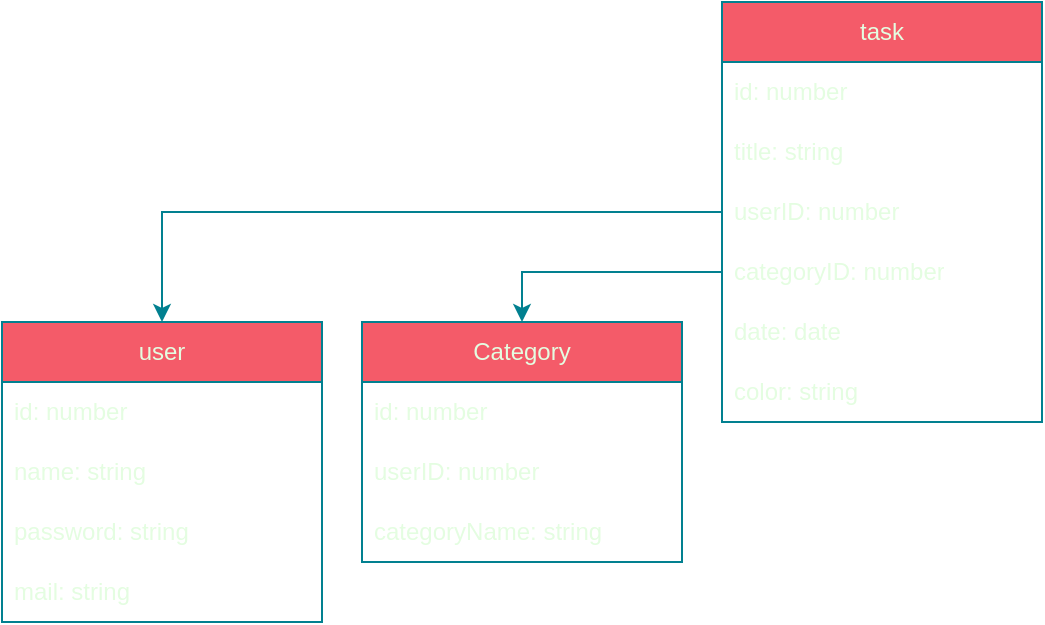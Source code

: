 <mxfile version="20.3.0" type="github">
  <diagram name="Страница 1" id="7DcVL1mYsy6_ozaHXA0k">
    <mxGraphModel dx="1078" dy="672" grid="1" gridSize="10" guides="1" tooltips="1" connect="1" arrows="1" fold="1" page="1" pageScale="1" pageWidth="827" pageHeight="1169" math="0" shadow="0">
      <root>
        <mxCell id="0" />
        <mxCell id="1" parent="0" />
        <mxCell id="aqClYOJeulZsIv7JIdLj-1" value="user" style="swimlane;fontStyle=0;childLayout=stackLayout;horizontal=1;startSize=30;horizontalStack=0;resizeParent=1;resizeParentMax=0;resizeLast=0;collapsible=1;marginBottom=0;whiteSpace=wrap;html=1;labelBackgroundColor=none;fillColor=#F45B69;strokeColor=#028090;fontColor=#E4FDE1;" parent="1" vertex="1">
          <mxGeometry x="160" y="230" width="160" height="150" as="geometry" />
        </mxCell>
        <mxCell id="aqClYOJeulZsIv7JIdLj-2" value="id: number" style="text;strokeColor=none;fillColor=none;align=left;verticalAlign=middle;spacingLeft=4;spacingRight=4;overflow=hidden;points=[[0,0.5],[1,0.5]];portConstraint=eastwest;rotatable=0;whiteSpace=wrap;html=1;labelBackgroundColor=none;fontColor=#E4FDE1;" parent="aqClYOJeulZsIv7JIdLj-1" vertex="1">
          <mxGeometry y="30" width="160" height="30" as="geometry" />
        </mxCell>
        <mxCell id="aqClYOJeulZsIv7JIdLj-3" value="name: string" style="text;strokeColor=none;fillColor=none;align=left;verticalAlign=middle;spacingLeft=4;spacingRight=4;overflow=hidden;points=[[0,0.5],[1,0.5]];portConstraint=eastwest;rotatable=0;whiteSpace=wrap;html=1;labelBackgroundColor=none;fontColor=#E4FDE1;" parent="aqClYOJeulZsIv7JIdLj-1" vertex="1">
          <mxGeometry y="60" width="160" height="30" as="geometry" />
        </mxCell>
        <mxCell id="aqClYOJeulZsIv7JIdLj-4" value="password: string" style="text;strokeColor=none;fillColor=none;align=left;verticalAlign=middle;spacingLeft=4;spacingRight=4;overflow=hidden;points=[[0,0.5],[1,0.5]];portConstraint=eastwest;rotatable=0;whiteSpace=wrap;html=1;labelBackgroundColor=none;fontColor=#E4FDE1;" parent="aqClYOJeulZsIv7JIdLj-1" vertex="1">
          <mxGeometry y="90" width="160" height="30" as="geometry" />
        </mxCell>
        <mxCell id="aqClYOJeulZsIv7JIdLj-9" value="mail: string" style="text;strokeColor=none;fillColor=none;align=left;verticalAlign=middle;spacingLeft=4;spacingRight=4;overflow=hidden;points=[[0,0.5],[1,0.5]];portConstraint=eastwest;rotatable=0;whiteSpace=wrap;html=1;labelBackgroundColor=none;fontColor=#E4FDE1;" parent="aqClYOJeulZsIv7JIdLj-1" vertex="1">
          <mxGeometry y="120" width="160" height="30" as="geometry" />
        </mxCell>
        <mxCell id="aqClYOJeulZsIv7JIdLj-5" value="task" style="swimlane;fontStyle=0;childLayout=stackLayout;horizontal=1;startSize=30;horizontalStack=0;resizeParent=1;resizeParentMax=0;resizeLast=0;collapsible=1;marginBottom=0;whiteSpace=wrap;html=1;labelBackgroundColor=none;fillColor=#F45B69;strokeColor=#028090;fontColor=#E4FDE1;" parent="1" vertex="1">
          <mxGeometry x="520" y="70" width="160" height="210" as="geometry" />
        </mxCell>
        <mxCell id="aqClYOJeulZsIv7JIdLj-6" value="id: number" style="text;strokeColor=none;fillColor=none;align=left;verticalAlign=middle;spacingLeft=4;spacingRight=4;overflow=hidden;points=[[0,0.5],[1,0.5]];portConstraint=eastwest;rotatable=0;whiteSpace=wrap;html=1;labelBackgroundColor=none;fontColor=#E4FDE1;" parent="aqClYOJeulZsIv7JIdLj-5" vertex="1">
          <mxGeometry y="30" width="160" height="30" as="geometry" />
        </mxCell>
        <mxCell id="aqClYOJeulZsIv7JIdLj-7" value="title: string" style="text;strokeColor=none;fillColor=none;align=left;verticalAlign=middle;spacingLeft=4;spacingRight=4;overflow=hidden;points=[[0,0.5],[1,0.5]];portConstraint=eastwest;rotatable=0;whiteSpace=wrap;html=1;fontStyle=0;labelBackgroundColor=none;fontColor=#E4FDE1;" parent="aqClYOJeulZsIv7JIdLj-5" vertex="1">
          <mxGeometry y="60" width="160" height="30" as="geometry" />
        </mxCell>
        <mxCell id="aqClYOJeulZsIv7JIdLj-14" value="userID: number" style="text;strokeColor=none;fillColor=none;align=left;verticalAlign=middle;spacingLeft=4;spacingRight=4;overflow=hidden;points=[[0,0.5],[1,0.5]];portConstraint=eastwest;rotatable=0;whiteSpace=wrap;html=1;fontStyle=0;labelBackgroundColor=none;fontColor=#E4FDE1;" parent="aqClYOJeulZsIv7JIdLj-5" vertex="1">
          <mxGeometry y="90" width="160" height="30" as="geometry" />
        </mxCell>
        <mxCell id="aqClYOJeulZsIv7JIdLj-15" value="categoryID: number" style="text;strokeColor=none;fillColor=none;align=left;verticalAlign=middle;spacingLeft=4;spacingRight=4;overflow=hidden;points=[[0,0.5],[1,0.5]];portConstraint=eastwest;rotatable=0;whiteSpace=wrap;html=1;fontStyle=0;labelBackgroundColor=none;fontColor=#E4FDE1;" parent="aqClYOJeulZsIv7JIdLj-5" vertex="1">
          <mxGeometry y="120" width="160" height="30" as="geometry" />
        </mxCell>
        <mxCell id="z3NH9g7h5YoYPxgGSWJu-2" value="date: date" style="text;strokeColor=none;fillColor=none;align=left;verticalAlign=middle;spacingLeft=4;spacingRight=4;overflow=hidden;points=[[0,0.5],[1,0.5]];portConstraint=eastwest;rotatable=0;whiteSpace=wrap;html=1;fontStyle=0;labelBackgroundColor=none;fontColor=#E4FDE1;" vertex="1" parent="aqClYOJeulZsIv7JIdLj-5">
          <mxGeometry y="150" width="160" height="30" as="geometry" />
        </mxCell>
        <mxCell id="z3NH9g7h5YoYPxgGSWJu-3" value="color: string" style="text;strokeColor=none;fillColor=none;align=left;verticalAlign=middle;spacingLeft=4;spacingRight=4;overflow=hidden;points=[[0,0.5],[1,0.5]];portConstraint=eastwest;rotatable=0;whiteSpace=wrap;html=1;fontStyle=0;labelBackgroundColor=none;fontColor=#E4FDE1;" vertex="1" parent="aqClYOJeulZsIv7JIdLj-5">
          <mxGeometry y="180" width="160" height="30" as="geometry" />
        </mxCell>
        <mxCell id="aqClYOJeulZsIv7JIdLj-10" value="Category" style="swimlane;fontStyle=0;childLayout=stackLayout;horizontal=1;startSize=30;horizontalStack=0;resizeParent=1;resizeParentMax=0;resizeLast=0;collapsible=1;marginBottom=0;whiteSpace=wrap;html=1;labelBackgroundColor=none;fillColor=#F45B69;strokeColor=#028090;fontColor=#E4FDE1;" parent="1" vertex="1">
          <mxGeometry x="340" y="230" width="160" height="120" as="geometry" />
        </mxCell>
        <mxCell id="aqClYOJeulZsIv7JIdLj-11" value="id: number" style="text;strokeColor=none;fillColor=none;align=left;verticalAlign=middle;spacingLeft=4;spacingRight=4;overflow=hidden;points=[[0,0.5],[1,0.5]];portConstraint=eastwest;rotatable=0;whiteSpace=wrap;html=1;labelBackgroundColor=none;fontColor=#E4FDE1;" parent="aqClYOJeulZsIv7JIdLj-10" vertex="1">
          <mxGeometry y="30" width="160" height="30" as="geometry" />
        </mxCell>
        <mxCell id="z3NH9g7h5YoYPxgGSWJu-1" value="userID: number" style="text;strokeColor=none;fillColor=none;align=left;verticalAlign=middle;spacingLeft=4;spacingRight=4;overflow=hidden;points=[[0,0.5],[1,0.5]];portConstraint=eastwest;rotatable=0;whiteSpace=wrap;html=1;labelBackgroundColor=none;fontColor=#E4FDE1;" vertex="1" parent="aqClYOJeulZsIv7JIdLj-10">
          <mxGeometry y="60" width="160" height="30" as="geometry" />
        </mxCell>
        <mxCell id="aqClYOJeulZsIv7JIdLj-12" value="categoryName: string" style="text;strokeColor=none;fillColor=none;align=left;verticalAlign=middle;spacingLeft=4;spacingRight=4;overflow=hidden;points=[[0,0.5],[1,0.5]];portConstraint=eastwest;rotatable=0;whiteSpace=wrap;html=1;labelBackgroundColor=none;fontColor=#E4FDE1;" parent="aqClYOJeulZsIv7JIdLj-10" vertex="1">
          <mxGeometry y="90" width="160" height="30" as="geometry" />
        </mxCell>
        <mxCell id="aqClYOJeulZsIv7JIdLj-17" style="edgeStyle=orthogonalEdgeStyle;rounded=0;orthogonalLoop=1;jettySize=auto;html=1;labelBackgroundColor=none;fontColor=default;strokeColor=#028090;" parent="1" source="aqClYOJeulZsIv7JIdLj-14" target="aqClYOJeulZsIv7JIdLj-1" edge="1">
          <mxGeometry relative="1" as="geometry" />
        </mxCell>
        <mxCell id="aqClYOJeulZsIv7JIdLj-18" style="edgeStyle=orthogonalEdgeStyle;rounded=0;orthogonalLoop=1;jettySize=auto;html=1;labelBackgroundColor=none;fontColor=default;strokeColor=#028090;" parent="1" source="aqClYOJeulZsIv7JIdLj-15" target="aqClYOJeulZsIv7JIdLj-10" edge="1">
          <mxGeometry relative="1" as="geometry" />
        </mxCell>
      </root>
    </mxGraphModel>
  </diagram>
</mxfile>
